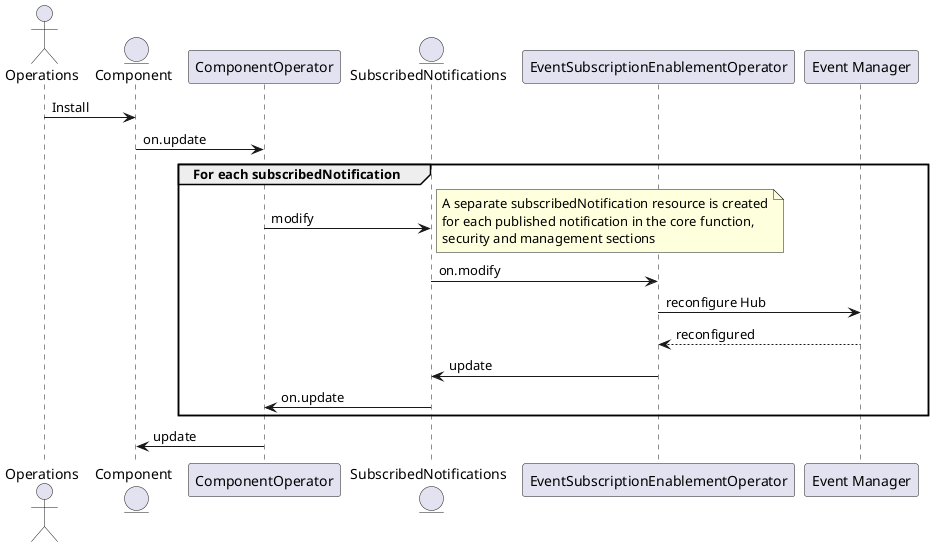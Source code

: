 @startuml

actor Operations
entity Component
participant ComponentOperator
entity SubscribedNotifications
participant EventSubscriptionEnablementOperator
participant "Event Manager" as TMFC019

Component <- Operations : Install
Component -> ComponentOperator: on.update
group For each subscribedNotification
ComponentOperator -> SubscribedNotifications: modify
note right
    A separate subscribedNotification resource is created
    for each published notification in the core function,
    security and management sections
end note
    SubscribedNotifications -> EventSubscriptionEnablementOperator: on.modify
    EventSubscriptionEnablementOperator -> TMFC019 : reconfigure Hub
    EventSubscriptionEnablementOperator <-- TMFC019 : reconfigured
    SubscribedNotifications <- EventSubscriptionEnablementOperator: update
    ComponentOperator <- SubscribedNotifications: on.update
end
Component <- ComponentOperator: update

@enduml